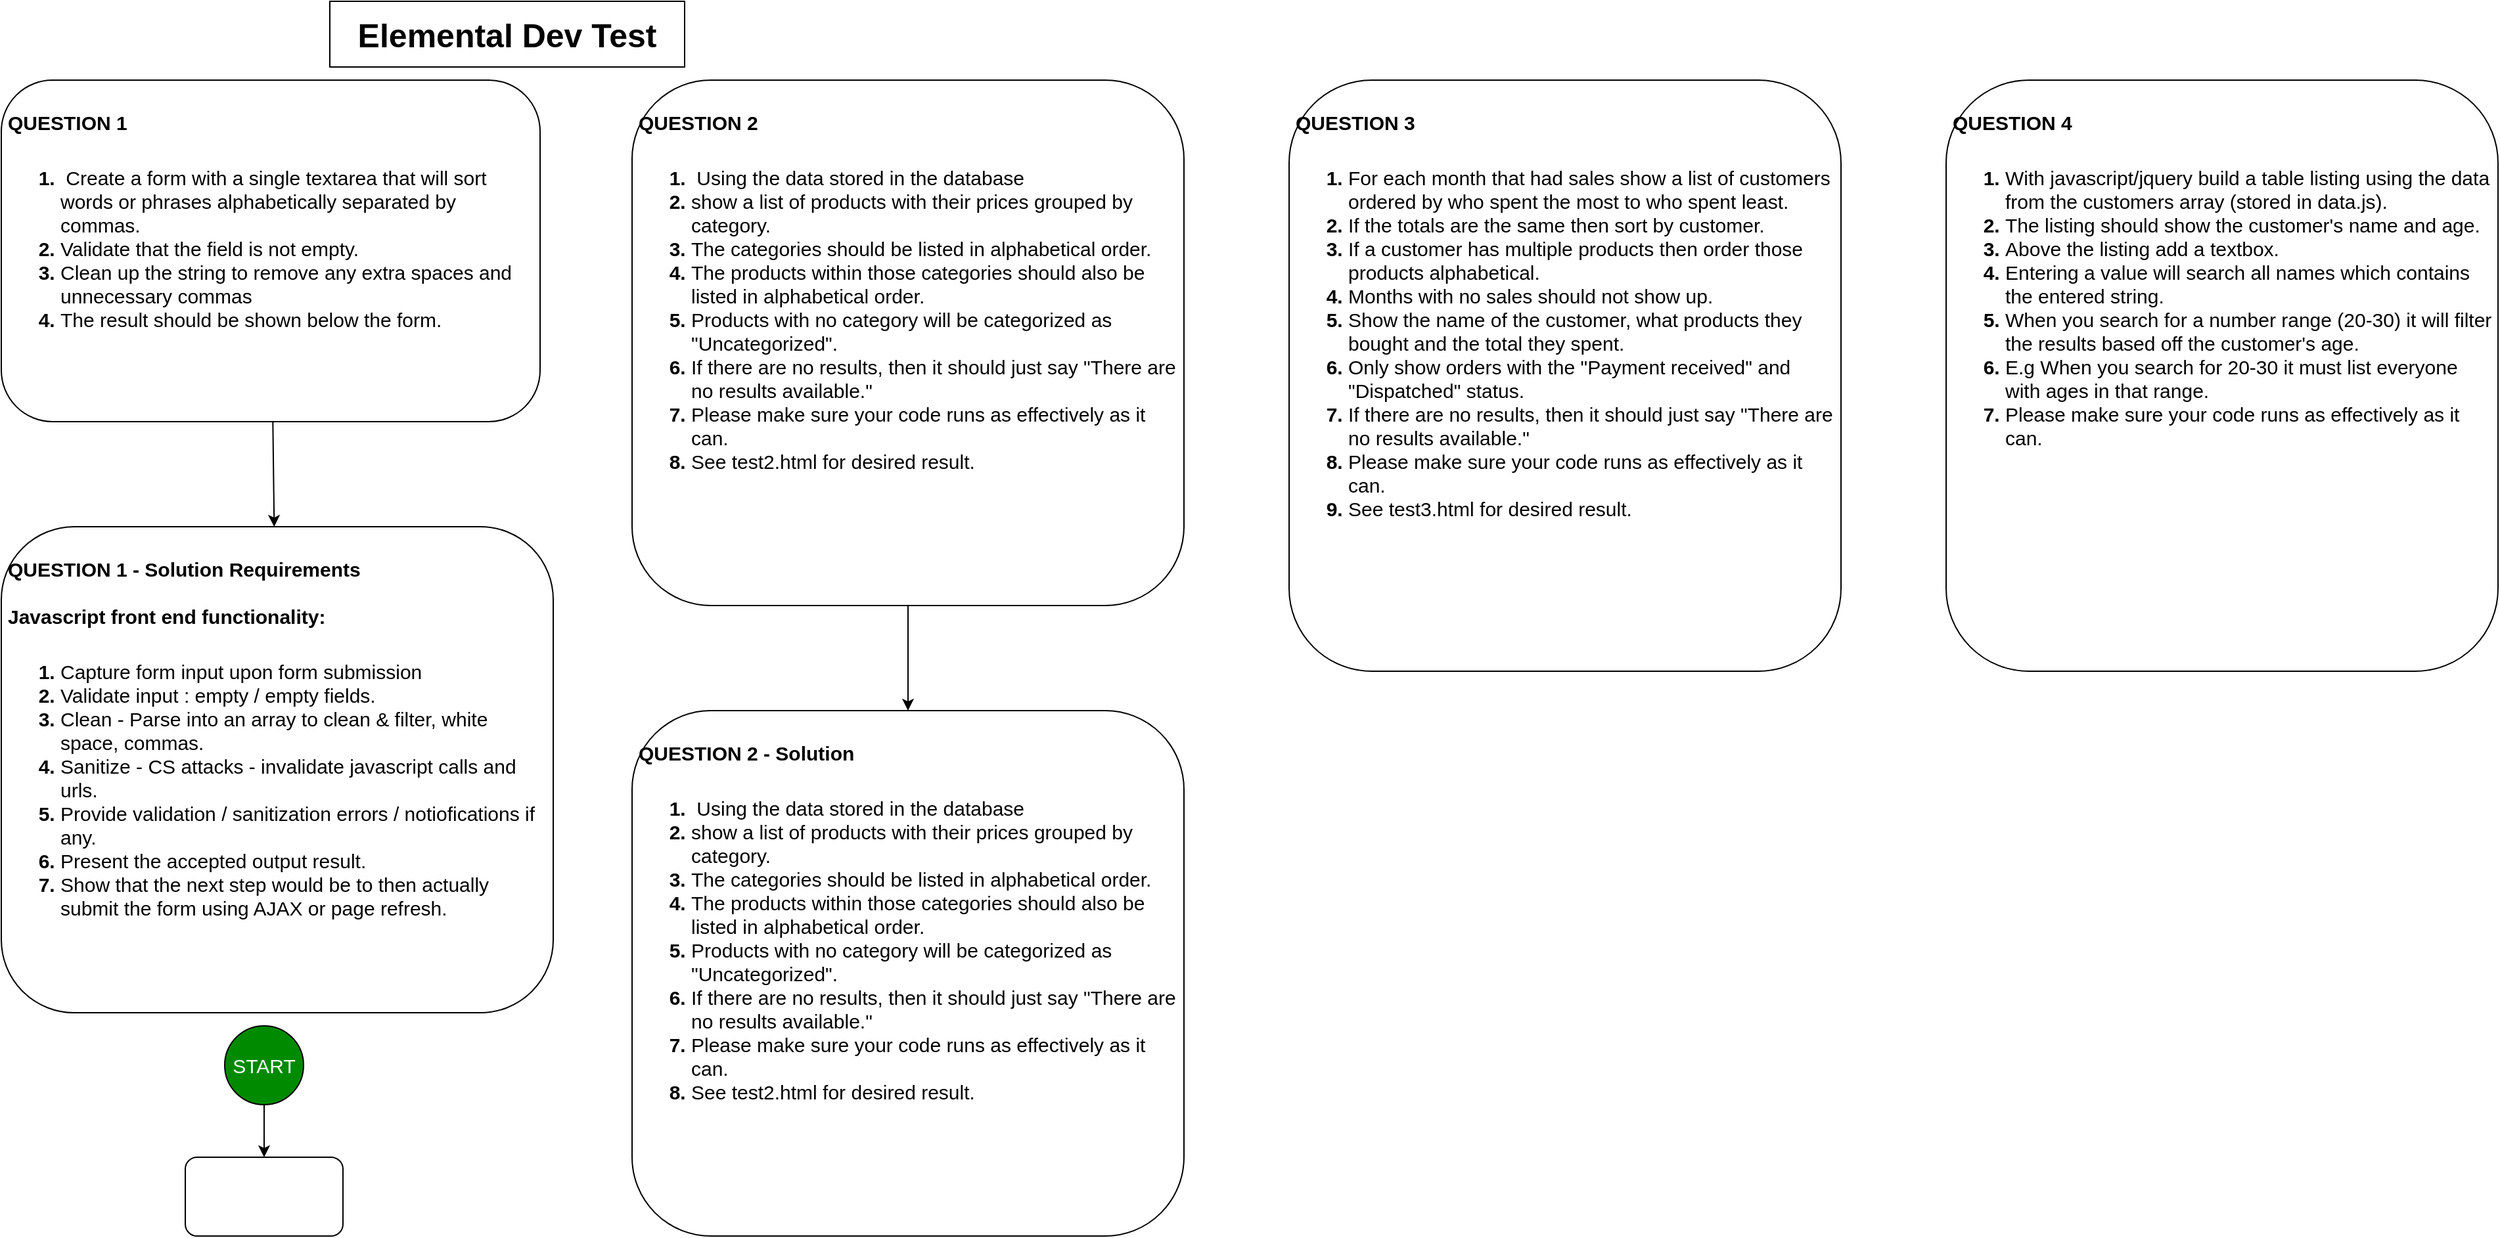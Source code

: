 <mxfile>
    <diagram id="UN2sgL8hX5gglXzgyNVK" name="Page-1">
        <mxGraphModel dx="1664" dy="832" grid="1" gridSize="10" guides="1" tooltips="1" connect="1" arrows="1" fold="1" page="1" pageScale="1" pageWidth="827" pageHeight="1169" math="0" shadow="0">
            <root>
                <mxCell id="0"/>
                <mxCell id="1" parent="0"/>
                <mxCell id="2" value="Elemental Dev Test" style="text;html=1;strokeColor=default;fillColor=none;align=center;verticalAlign=middle;whiteSpace=wrap;rounded=0;fontStyle=1;fontSize=25;" vertex="1" parent="1">
                    <mxGeometry x="290" y="100" width="270" height="50" as="geometry"/>
                </mxCell>
                <mxCell id="13" value="" style="edgeStyle=none;html=1;fontSize=15;strokeColor=default;" edge="1" parent="1" source="3" target="12">
                    <mxGeometry relative="1" as="geometry"/>
                </mxCell>
                <mxCell id="3" value="&lt;h1 style=&quot;&quot;&gt;&lt;font style=&quot;font-size: 15px;&quot;&gt;QUESTION 1&lt;/font&gt;&lt;/h1&gt;&lt;h1 style=&quot;&quot;&gt;&lt;ol style=&quot;font-size: 15px;&quot;&gt;&lt;li&gt;&lt;font style=&quot;font-size: 15px; font-weight: normal;&quot;&gt;&amp;nbsp;Create a form with a single textarea that will sort words or phrases alphabetically separated by commas.&lt;/font&gt;&lt;/li&gt;&lt;li&gt;&lt;span style=&quot;font-weight: normal;&quot;&gt;Validate that the field is not empty.&lt;/span&gt;&lt;/li&gt;&lt;li&gt;&lt;span style=&quot;font-weight: normal;&quot;&gt;Clean up the string to remove any extra spaces and unnecessary commas&lt;/span&gt;&lt;/li&gt;&lt;li&gt;&lt;span style=&quot;font-weight: normal;&quot;&gt;The result should be shown below the form.&lt;/span&gt;&lt;/li&gt;&lt;/ol&gt;&lt;/h1&gt;" style="text;html=1;strokeColor=default;fillColor=none;spacing=5;spacingTop=-20;whiteSpace=wrap;overflow=hidden;rounded=1;fontSize=15;fontStyle=1" vertex="1" parent="1">
                    <mxGeometry x="40" y="160" width="410" height="260" as="geometry"/>
                </mxCell>
                <mxCell id="11" value="" style="edgeStyle=none;html=1;fontSize=15;strokeColor=default;" edge="1" parent="1" source="4" target="10">
                    <mxGeometry relative="1" as="geometry"/>
                </mxCell>
                <mxCell id="4" value="&lt;h1 style=&quot;&quot;&gt;&lt;font style=&quot;font-size: 15px;&quot;&gt;QUESTION 2&lt;/font&gt;&lt;/h1&gt;&lt;h1 style=&quot;&quot;&gt;&lt;ol style=&quot;font-size: 15px;&quot;&gt;&lt;li style=&quot;&quot;&gt;&lt;font style=&quot;font-size: 15px; font-weight: normal;&quot;&gt;&amp;nbsp;Using the data stored in the database&lt;/font&gt;&lt;/li&gt;&lt;li style=&quot;&quot;&gt;&lt;font style=&quot;font-size: 15px; font-weight: normal;&quot;&gt;show a list of products with their prices grouped by category.&lt;/font&gt;&lt;/li&gt;&lt;li style=&quot;&quot;&gt;&lt;font style=&quot;font-size: 15px; font-weight: normal;&quot;&gt;The categories should be listed in alphabetical order.&lt;/font&gt;&lt;/li&gt;&lt;li style=&quot;&quot;&gt;&lt;font style=&quot;font-size: 15px; font-weight: normal;&quot;&gt;The products within those categories should also be listed in alphabetical order.&lt;/font&gt;&lt;/li&gt;&lt;li style=&quot;&quot;&gt;&lt;font style=&quot;font-size: 15px; font-weight: normal;&quot;&gt;Products with no category will be categorized as &quot;Uncategorized&quot;.&lt;/font&gt;&lt;/li&gt;&lt;li style=&quot;&quot;&gt;&lt;font style=&quot;font-size: 15px; font-weight: normal;&quot;&gt;If there are no results, then it should just say &quot;There are no results available.&quot;&lt;/font&gt;&lt;/li&gt;&lt;li style=&quot;&quot;&gt;&lt;font style=&quot;font-size: 15px; font-weight: normal;&quot;&gt;Please make sure your code runs as effectively as it can.&lt;/font&gt;&lt;/li&gt;&lt;li style=&quot;&quot;&gt;&lt;span style=&quot;font-weight: normal;&quot;&gt;See test2.html for desired result.&lt;/span&gt;&lt;/li&gt;&lt;/ol&gt;&lt;/h1&gt;" style="text;html=1;strokeColor=default;fillColor=none;spacing=5;spacingTop=-20;whiteSpace=wrap;overflow=hidden;rounded=1;fontSize=15;fontStyle=1" vertex="1" parent="1">
                    <mxGeometry x="520" y="160" width="420" height="400" as="geometry"/>
                </mxCell>
                <mxCell id="6" value="&lt;h1 style=&quot;&quot;&gt;&lt;font style=&quot;font-size: 15px;&quot;&gt;QUESTION 3&lt;/font&gt;&lt;/h1&gt;&lt;h1 style=&quot;&quot;&gt;&lt;ol style=&quot;font-size: 15px;&quot;&gt;&lt;li style=&quot;&quot;&gt;&lt;font style=&quot;font-size: 15px; font-weight: normal;&quot;&gt;For each month that had sales show a list of customers ordered by who spent the most to who spent least.&lt;/font&gt;&lt;/li&gt;&lt;li style=&quot;&quot;&gt;&lt;span style=&quot;font-weight: normal;&quot;&gt;If the totals are the same then sort by customer.&lt;/span&gt;&lt;/li&gt;&lt;li style=&quot;&quot;&gt;&lt;span style=&quot;font-weight: normal; background-color: initial;&quot;&gt;If a customer has multiple products then order those products alphabetical.&lt;/span&gt;&lt;br&gt;&lt;/li&gt;&lt;li style=&quot;&quot;&gt;&lt;font style=&quot;font-size: 15px; font-weight: normal;&quot;&gt;Months with no sales should not show up.&lt;/font&gt;&lt;/li&gt;&lt;li style=&quot;&quot;&gt;&lt;font style=&quot;font-size: 15px; font-weight: normal;&quot;&gt;Show the name of the customer, what products they bought and the total they spent.&lt;/font&gt;&lt;/li&gt;&lt;li style=&quot;&quot;&gt;&lt;font style=&quot;font-size: 15px; font-weight: normal;&quot;&gt;Only show orders with the &quot;Payment received&quot; and &quot;Dispatched&quot; status.&lt;/font&gt;&lt;/li&gt;&lt;li style=&quot;&quot;&gt;&lt;font style=&quot;font-size: 15px; font-weight: normal;&quot;&gt;If there are no results, then it should just say &quot;There are no results available.&quot;&lt;/font&gt;&lt;/li&gt;&lt;li style=&quot;&quot;&gt;&lt;span style=&quot;font-weight: normal;&quot;&gt;&lt;span style=&quot;background-color: initial;&quot;&gt;Please make sure your code runs as effectively as it can.&lt;/span&gt;&lt;br&gt;&lt;/span&gt;&lt;/li&gt;&lt;li style=&quot;&quot;&gt;&lt;span style=&quot;background-color: initial; font-weight: normal;&quot;&gt;See test3.html for desired result.&lt;/span&gt;&lt;br&gt;&lt;/li&gt;&lt;/ol&gt;&lt;/h1&gt;" style="text;html=1;strokeColor=default;fillColor=none;spacing=5;spacingTop=-20;whiteSpace=wrap;overflow=hidden;rounded=1;fontSize=15;fontStyle=1" vertex="1" parent="1">
                    <mxGeometry x="1020" y="160" width="420" height="450" as="geometry"/>
                </mxCell>
                <mxCell id="8" value="&lt;h1 style=&quot;&quot;&gt;&lt;font style=&quot;font-size: 15px;&quot;&gt;QUESTION 4&lt;/font&gt;&lt;/h1&gt;&lt;h1 style=&quot;&quot;&gt;&lt;ol style=&quot;font-size: 15px;&quot;&gt;&lt;li style=&quot;&quot;&gt;&lt;font style=&quot;font-size: 15px; font-weight: normal;&quot;&gt;With javascript/jquery build a table listing using the data from the customers array (stored in data.js).&lt;/font&gt;&lt;/li&gt;&lt;li style=&quot;&quot;&gt;&lt;span style=&quot;font-weight: normal;&quot;&gt;&lt;span style=&quot;background-color: initial;&quot;&gt;The listing should show the customer's name and age.&lt;/span&gt;&lt;br&gt;&lt;/span&gt;&lt;/li&gt;&lt;li style=&quot;&quot;&gt;&lt;font style=&quot;font-size: 15px; font-weight: normal;&quot;&gt;Above the listing add a textbox.&lt;/font&gt;&lt;/li&gt;&lt;li style=&quot;&quot;&gt;&lt;font style=&quot;font-size: 15px; font-weight: normal;&quot;&gt;Entering a value will search all names which contains the entered string.&lt;/font&gt;&lt;/li&gt;&lt;li style=&quot;&quot;&gt;&lt;font style=&quot;font-size: 15px; font-weight: normal;&quot;&gt;When you search for a number range (20-30) it will filter the results based off the customer's age.&lt;/font&gt;&lt;/li&gt;&lt;li style=&quot;&quot;&gt;&lt;font style=&quot;font-size: 15px; font-weight: normal;&quot;&gt;E.g When you search for 20-30 it must list everyone with ages in that range.&lt;/font&gt;&lt;/li&gt;&lt;li style=&quot;&quot;&gt;&lt;font style=&quot;font-size: 15px; font-weight: normal;&quot;&gt;Please make sure your code runs as effectively as it can.&lt;/font&gt;&lt;/li&gt;&lt;/ol&gt;&lt;/h1&gt;" style="text;html=1;strokeColor=default;fillColor=none;spacing=5;spacingTop=-20;whiteSpace=wrap;overflow=hidden;rounded=1;fontSize=15;fontStyle=0" vertex="1" parent="1">
                    <mxGeometry x="1520" y="160" width="420" height="450" as="geometry"/>
                </mxCell>
                <mxCell id="10" value="&lt;h1 style=&quot;&quot;&gt;&lt;font style=&quot;font-size: 15px;&quot;&gt;QUESTION 2 - Solution&lt;/font&gt;&lt;/h1&gt;&lt;h1 style=&quot;&quot;&gt;&lt;ol style=&quot;font-size: 15px;&quot;&gt;&lt;li style=&quot;&quot;&gt;&lt;font style=&quot;font-size: 15px; font-weight: normal;&quot;&gt;&amp;nbsp;Using the data stored in the database&lt;/font&gt;&lt;/li&gt;&lt;li style=&quot;&quot;&gt;&lt;font style=&quot;font-size: 15px; font-weight: normal;&quot;&gt;show a list of products with their prices grouped by category.&lt;/font&gt;&lt;/li&gt;&lt;li style=&quot;&quot;&gt;&lt;font style=&quot;font-size: 15px; font-weight: normal;&quot;&gt;The categories should be listed in alphabetical order.&lt;/font&gt;&lt;/li&gt;&lt;li style=&quot;&quot;&gt;&lt;font style=&quot;font-size: 15px; font-weight: normal;&quot;&gt;The products within those categories should also be listed in alphabetical order.&lt;/font&gt;&lt;/li&gt;&lt;li style=&quot;&quot;&gt;&lt;font style=&quot;font-size: 15px; font-weight: normal;&quot;&gt;Products with no category will be categorized as &quot;Uncategorized&quot;.&lt;/font&gt;&lt;/li&gt;&lt;li style=&quot;&quot;&gt;&lt;font style=&quot;font-size: 15px; font-weight: normal;&quot;&gt;If there are no results, then it should just say &quot;There are no results available.&quot;&lt;/font&gt;&lt;/li&gt;&lt;li style=&quot;&quot;&gt;&lt;font style=&quot;font-size: 15px; font-weight: normal;&quot;&gt;Please make sure your code runs as effectively as it can.&lt;/font&gt;&lt;/li&gt;&lt;li style=&quot;&quot;&gt;&lt;span style=&quot;font-weight: normal;&quot;&gt;See test2.html for desired result.&lt;/span&gt;&lt;/li&gt;&lt;/ol&gt;&lt;/h1&gt;" style="text;html=1;strokeColor=default;fillColor=none;spacing=5;spacingTop=-20;whiteSpace=wrap;overflow=hidden;rounded=1;fontSize=15;fontStyle=1" vertex="1" parent="1">
                    <mxGeometry x="520" y="640" width="420" height="400" as="geometry"/>
                </mxCell>
                <mxCell id="12" value="&lt;h1 style=&quot;&quot;&gt;&lt;font style=&quot;&quot;&gt;&lt;span style=&quot;font-size: 15px;&quot;&gt;QUESTION 1 - Solution Requirements&lt;br&gt;&lt;/span&gt;&lt;/font&gt;&lt;font style=&quot;font-size: 15px;&quot;&gt;Javascript front end functionality:&lt;/font&gt;&lt;/h1&gt;&lt;h1 style=&quot;&quot;&gt;&lt;ol style=&quot;font-size: 15px;&quot;&gt;&lt;li&gt;&lt;font style=&quot;font-size: 15px; font-weight: normal;&quot;&gt;Capture form input upon form submission&lt;/font&gt;&lt;/li&gt;&lt;li style=&quot;font-size: 15px;&quot;&gt;&lt;span style=&quot;font-weight: normal;&quot;&gt;Validate input : empty / empty fields.&lt;br&gt;&lt;/span&gt;&lt;/li&gt;&lt;li style=&quot;font-size: 15px;&quot;&gt;&lt;span style=&quot;font-weight: normal;&quot;&gt;Clean - Parse into an array to clean &amp;amp; filter, white space, commas.&lt;/span&gt;&lt;/li&gt;&lt;li style=&quot;font-size: 15px;&quot;&gt;&lt;span style=&quot;font-weight: normal;&quot;&gt;Sanitize - CS attacks - invalidate javascript calls and urls.&lt;/span&gt;&lt;/li&gt;&lt;li style=&quot;font-size: 15px;&quot;&gt;&lt;span style=&quot;font-weight: normal;&quot;&gt;Provide validation / sanitization errors / notiofications if any.&lt;br&gt;&lt;/span&gt;&lt;/li&gt;&lt;li style=&quot;font-size: 15px;&quot;&gt;&lt;span style=&quot;font-weight: normal;&quot;&gt;Present the accepted output result.&lt;/span&gt;&lt;/li&gt;&lt;li style=&quot;font-size: 15px;&quot;&gt;&lt;span style=&quot;font-weight: normal;&quot;&gt;Show that the next step would be to then actually submit the form using AJAX or page refresh.&lt;/span&gt;&lt;/li&gt;&lt;/ol&gt;&lt;/h1&gt;" style="text;html=1;strokeColor=default;fillColor=none;spacing=5;spacingTop=-20;whiteSpace=wrap;overflow=hidden;rounded=1;fontSize=15;fontStyle=1" vertex="1" parent="1">
                    <mxGeometry x="40" y="500" width="420" height="370" as="geometry"/>
                </mxCell>
                <mxCell id="16" style="edgeStyle=none;html=1;exitX=0.5;exitY=1;exitDx=0;exitDy=0;entryX=0.5;entryY=0;entryDx=0;entryDy=0;fontSize=15;strokeColor=default;" edge="1" parent="1" source="14" target="15">
                    <mxGeometry relative="1" as="geometry"/>
                </mxCell>
                <mxCell id="14" value="START" style="ellipse;whiteSpace=wrap;html=1;aspect=fixed;fontSize=15;fillColor=#008a00;fontColor=#ffffff;strokeColor=default;" vertex="1" parent="1">
                    <mxGeometry x="210" y="880" width="60" height="60" as="geometry"/>
                </mxCell>
                <mxCell id="15" value="" style="rounded=1;whiteSpace=wrap;html=1;fontSize=15;strokeColor=default;" vertex="1" parent="1">
                    <mxGeometry x="180" y="980" width="120" height="60" as="geometry"/>
                </mxCell>
            </root>
        </mxGraphModel>
    </diagram>
</mxfile>